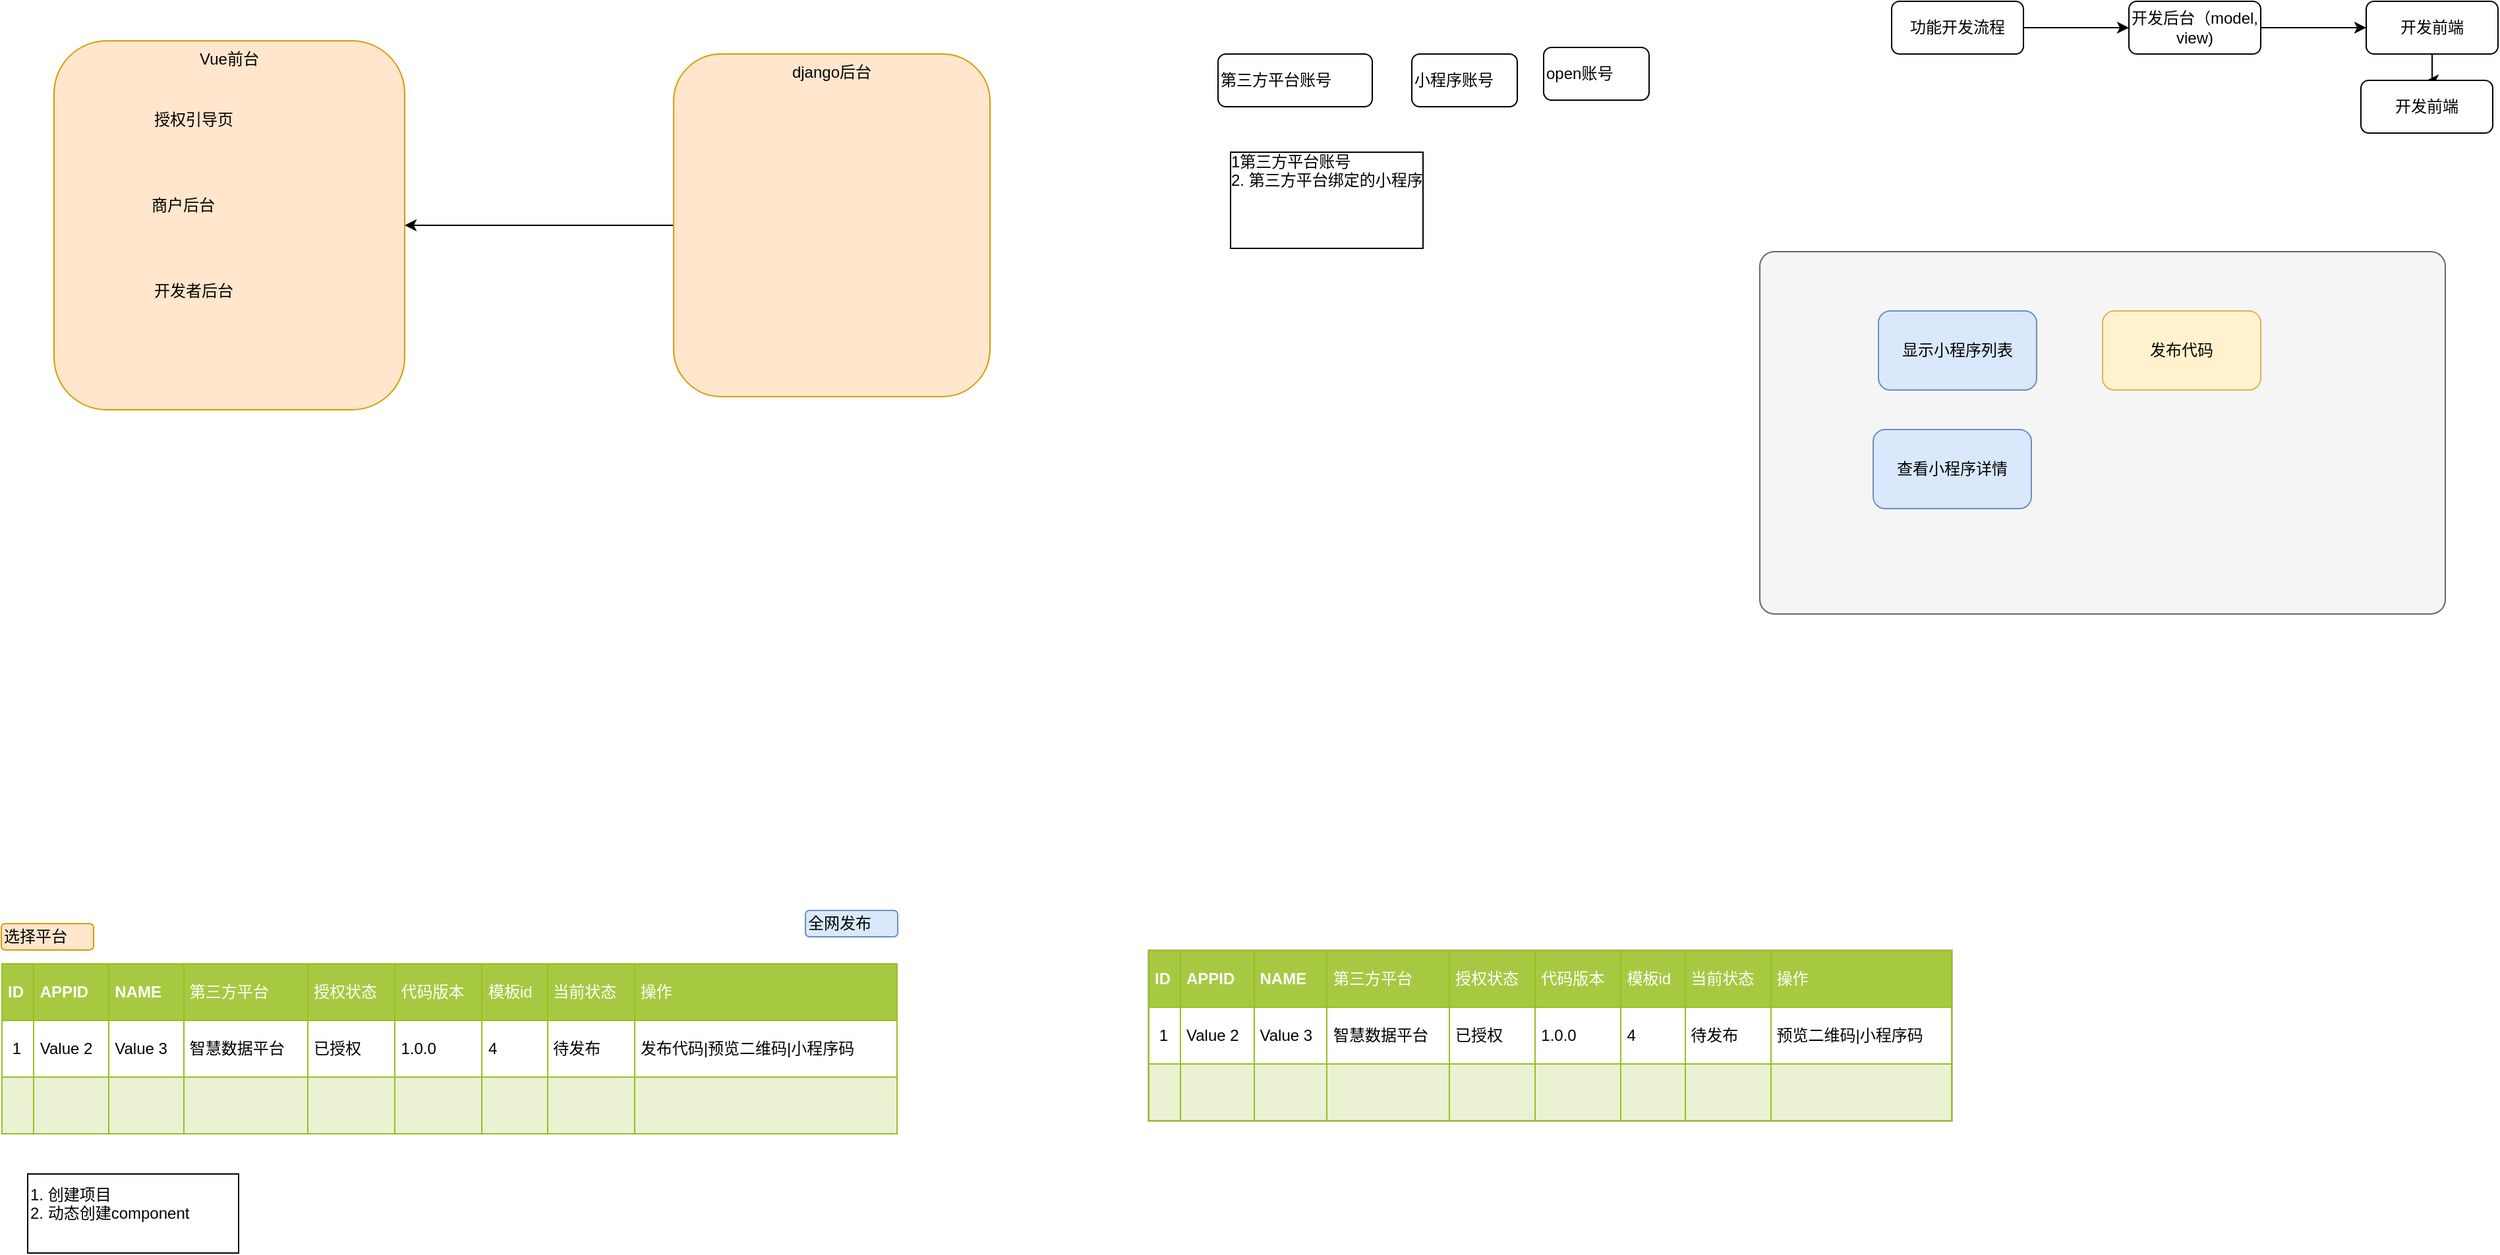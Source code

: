 <mxfile version="10.7.7" type="github"><diagram id="QrjsaLiaiDo-6YvRcmOd" name="wxa_platform"><mxGraphModel dx="2590" dy="1023" grid="1" gridSize="10" guides="1" tooltips="1" connect="1" arrows="1" fold="1" page="1" pageScale="1" pageWidth="827" pageHeight="1169" math="0" shadow="0"><root><mxCell id="0"/><mxCell id="1" parent="0"/><mxCell id="tsmfCIc47L9ZE8X0U9Zi-6" value="" style="rounded=1;whiteSpace=wrap;html=1;arcSize=4;fillColor=#f5f5f5;strokeColor=#666666;fontColor=#333333;" parent="1" vertex="1"><mxGeometry x="784" y="200" width="520" height="275" as="geometry"/></mxCell><mxCell id="f2-HDzG1HeIFyeJp044S-3" value="" style="edgeStyle=orthogonalEdgeStyle;rounded=0;orthogonalLoop=1;jettySize=auto;html=1;" parent="1" source="f2-HDzG1HeIFyeJp044S-1" target="f2-HDzG1HeIFyeJp044S-2" edge="1"><mxGeometry relative="1" as="geometry"/></mxCell><mxCell id="f2-HDzG1HeIFyeJp044S-1" value="django后台" style="rounded=1;whiteSpace=wrap;html=1;fillColor=#ffe6cc;strokeColor=#d79b00;verticalAlign=top;" parent="1" vertex="1"><mxGeometry x="-40" y="50" width="240" height="260" as="geometry"/></mxCell><mxCell id="f2-HDzG1HeIFyeJp044S-2" value="Vue前台" style="rounded=1;whiteSpace=wrap;html=1;fillColor=#ffe6cc;strokeColor=#d79b00;verticalAlign=top;" parent="1" vertex="1"><mxGeometry x="-510" y="40" width="266" height="280" as="geometry"/></mxCell><mxCell id="f2-HDzG1HeIFyeJp044S-9" value="商户后台" style="text;html=1;strokeColor=none;fillColor=none;align=center;verticalAlign=middle;whiteSpace=wrap;rounded=0;" parent="1" vertex="1"><mxGeometry x="-447" y="155" width="70" height="20" as="geometry"/></mxCell><mxCell id="f2-HDzG1HeIFyeJp044S-10" value="开发者后台" style="text;html=1;strokeColor=none;fillColor=none;align=center;verticalAlign=middle;whiteSpace=wrap;rounded=0;" parent="1" vertex="1"><mxGeometry x="-444" y="220" width="80" height="20" as="geometry"/></mxCell><mxCell id="f2-HDzG1HeIFyeJp044S-11" value="授权引导页" style="text;html=1;strokeColor=none;fillColor=none;align=center;verticalAlign=middle;whiteSpace=wrap;rounded=0;" parent="1" vertex="1"><mxGeometry x="-444" y="90" width="80" height="20" as="geometry"/></mxCell><mxCell id="f2-HDzG1HeIFyeJp044S-18" value="1第三方平台账号&#10;2. 第三方平台绑定的小程序&#10;&#10;&#10;" style="text;strokeColor=none;fillColor=none;align=left;verticalAlign=top;whiteSpace=wrap;rounded=0;labelBackgroundColor=#ffffff;labelBorderColor=#000000;spacing=9;" parent="1" vertex="1"><mxGeometry x="373" y="110" width="170" height="90" as="geometry"/></mxCell><mxCell id="f2-HDzG1HeIFyeJp044S-19" value="第三方平台账号" style="rounded=1;whiteSpace=wrap;html=1;align=left;" parent="1" vertex="1"><mxGeometry x="373" y="50" width="117" height="40" as="geometry"/></mxCell><mxCell id="f2-HDzG1HeIFyeJp044S-20" value="小程序账号" style="rounded=1;whiteSpace=wrap;html=1;align=left;" parent="1" vertex="1"><mxGeometry x="520" y="50" width="80" height="40" as="geometry"/></mxCell><mxCell id="tsmfCIc47L9ZE8X0U9Zi-1" value="发布代码" style="rounded=1;whiteSpace=wrap;html=1;fillColor=#fff2cc;strokeColor=#d6b656;" parent="1" vertex="1"><mxGeometry x="1044" y="245" width="120" height="60" as="geometry"/></mxCell><mxCell id="tsmfCIc47L9ZE8X0U9Zi-2" value="显示小程序列表" style="rounded=1;whiteSpace=wrap;html=1;fillColor=#dae8fc;strokeColor=#6c8ebf;" parent="1" vertex="1"><mxGeometry x="874" y="245" width="120" height="60" as="geometry"/></mxCell><mxCell id="tsmfCIc47L9ZE8X0U9Zi-3" value="查看小程序详情" style="rounded=1;whiteSpace=wrap;html=1;fillColor=#dae8fc;strokeColor=#6c8ebf;" parent="1" vertex="1"><mxGeometry x="870" y="335" width="120" height="60" as="geometry"/></mxCell><mxCell id="tsmfCIc47L9ZE8X0U9Zi-4" value="open账号" style="rounded=1;whiteSpace=wrap;html=1;align=left;" parent="1" vertex="1"><mxGeometry x="620" y="45" width="80" height="40" as="geometry"/></mxCell><mxCell id="tsmfCIc47L9ZE8X0U9Zi-8" value="" style="edgeStyle=orthogonalEdgeStyle;rounded=0;orthogonalLoop=1;jettySize=auto;html=1;" parent="1" source="tsmfCIc47L9ZE8X0U9Zi-5" target="tsmfCIc47L9ZE8X0U9Zi-7" edge="1"><mxGeometry relative="1" as="geometry"/></mxCell><mxCell id="tsmfCIc47L9ZE8X0U9Zi-5" value="功能开发流程" style="rounded=1;whiteSpace=wrap;html=1;" parent="1" vertex="1"><mxGeometry x="884" y="10" width="100" height="40" as="geometry"/></mxCell><mxCell id="tsmfCIc47L9ZE8X0U9Zi-10" value="" style="edgeStyle=orthogonalEdgeStyle;rounded=0;orthogonalLoop=1;jettySize=auto;html=1;" parent="1" source="tsmfCIc47L9ZE8X0U9Zi-7" target="tsmfCIc47L9ZE8X0U9Zi-9" edge="1"><mxGeometry relative="1" as="geometry"/></mxCell><mxCell id="tsmfCIc47L9ZE8X0U9Zi-7" value="开发后台（model, view)" style="rounded=1;whiteSpace=wrap;html=1;" parent="1" vertex="1"><mxGeometry x="1064" y="10" width="100" height="40" as="geometry"/></mxCell><mxCell id="tsmfCIc47L9ZE8X0U9Zi-12" value="" style="edgeStyle=orthogonalEdgeStyle;rounded=0;orthogonalLoop=1;jettySize=auto;html=1;" parent="1" source="tsmfCIc47L9ZE8X0U9Zi-9" target="tsmfCIc47L9ZE8X0U9Zi-11" edge="1"><mxGeometry relative="1" as="geometry"/></mxCell><mxCell id="tsmfCIc47L9ZE8X0U9Zi-9" value="开发前端" style="rounded=1;whiteSpace=wrap;html=1;" parent="1" vertex="1"><mxGeometry x="1244" y="10" width="100" height="40" as="geometry"/></mxCell><mxCell id="tsmfCIc47L9ZE8X0U9Zi-11" value="开发前端" style="rounded=1;whiteSpace=wrap;html=1;" parent="1" vertex="1"><mxGeometry x="1240" y="70" width="100" height="40" as="geometry"/></mxCell><mxCell id="AsHf4ZFC8SdY-7u5YuH--5" value="&lt;table border=&quot;1&quot; width=&quot;100%&quot; cellpadding=&quot;4&quot; style=&quot;width: 100% ; height: 100% ; border-collapse: collapse&quot;&gt;&lt;tbody&gt;&lt;tr style=&quot;background-color: #a7c942 ; color: #ffffff ; border: 1px solid #98bf21&quot;&gt;&lt;th align=&quot;left&quot;&gt;ID&lt;/th&gt;&lt;th align=&quot;left&quot;&gt;APPID&lt;/th&gt;&lt;th align=&quot;left&quot;&gt;NAME&lt;/th&gt;&lt;td&gt;第三方平台&lt;/td&gt;&lt;td&gt;授权状态&lt;/td&gt;&lt;td&gt;代码版本&lt;/td&gt;&lt;td&gt;模板id&lt;/td&gt;&lt;td&gt;当前状态&lt;/td&gt;&lt;td&gt;操作&lt;/td&gt;&lt;/tr&gt;&lt;tr style=&quot;border: 1px solid #98bf21&quot;&gt;&lt;td&gt;&amp;nbsp;1&lt;/td&gt;&lt;td&gt;Value 2&lt;/td&gt;&lt;td&gt;Value 3&lt;/td&gt;&lt;td&gt;智慧数据平台&lt;/td&gt;&lt;td&gt;已授权&lt;/td&gt;&lt;td&gt;1.0.0&lt;/td&gt;&lt;td&gt;4&lt;/td&gt;&lt;td&gt;待发布&lt;/td&gt;&lt;td&gt;发布代码|预览二维码|小程序码&lt;/td&gt;&lt;/tr&gt;&lt;tr style=&quot;background-color: #eaf2d3 ; border: 1px solid #98bf21&quot;&gt;&lt;td&gt;&lt;br&gt;&lt;/td&gt;&lt;td&gt;&lt;/td&gt;&lt;td&gt;&lt;/td&gt;&lt;td&gt;&lt;br&gt;&lt;/td&gt;&lt;td&gt;&lt;br&gt;&lt;/td&gt;&lt;td&gt;&lt;br&gt;&lt;/td&gt;&lt;td&gt;&lt;br&gt;&lt;/td&gt;&lt;td&gt;&lt;br&gt;&lt;/td&gt;&lt;td&gt;&lt;br&gt;&lt;/td&gt;&lt;/tr&gt;&lt;/tbody&gt;&lt;/table&gt;" style="text;html=1;overflow=fill;rounded=0;labelBackgroundColor=#ffffff;align=left;" vertex="1" parent="1"><mxGeometry x="-550" y="740" width="680" height="130" as="geometry"/></mxCell><mxCell id="AsHf4ZFC8SdY-7u5YuH--6" value="选择平台" style="rounded=1;whiteSpace=wrap;html=1;labelBackgroundColor=none;align=left;fillColor=#ffe6cc;strokeColor=#d79b00;" vertex="1" parent="1"><mxGeometry x="-550" y="710" width="70" height="20" as="geometry"/></mxCell><mxCell id="AsHf4ZFC8SdY-7u5YuH--7" value="全网发布" style="rounded=1;whiteSpace=wrap;html=1;labelBackgroundColor=none;align=left;fillColor=#dae8fc;strokeColor=#6c8ebf;" vertex="1" parent="1"><mxGeometry x="60" y="700" width="70" height="20" as="geometry"/></mxCell><mxCell id="AsHf4ZFC8SdY-7u5YuH--8" value="1. 创建项目&lt;br&gt;2. 动态创建component&lt;br&gt;&lt;br&gt;" style="rounded=0;whiteSpace=wrap;html=1;labelBackgroundColor=none;align=left;" vertex="1" parent="1"><mxGeometry x="-530" y="900" width="160" height="60" as="geometry"/></mxCell><mxCell id="RuG-ANXecWqgRIBXZGtu-1" value="&lt;table border=&quot;1&quot; width=&quot;100%&quot; cellpadding=&quot;4&quot; style=&quot;width: 100% ; height: 100% ; border-collapse: collapse&quot;&gt;&lt;tbody&gt;&lt;tr style=&quot;background-color: #a7c942 ; color: #ffffff ; border: 1px solid #98bf21&quot;&gt;&lt;th align=&quot;left&quot;&gt;ID&lt;/th&gt;&lt;th align=&quot;left&quot;&gt;APPID&lt;/th&gt;&lt;th align=&quot;left&quot;&gt;NAME&lt;/th&gt;&lt;td&gt;第三方平台&lt;/td&gt;&lt;td&gt;授权状态&lt;/td&gt;&lt;td&gt;代码版本&lt;/td&gt;&lt;td&gt;模板id&lt;/td&gt;&lt;td&gt;当前状态&lt;/td&gt;&lt;td&gt;操作&lt;/td&gt;&lt;/tr&gt;&lt;tr style=&quot;border: 1px solid #98bf21&quot;&gt;&lt;td&gt;&amp;nbsp;1&lt;/td&gt;&lt;td&gt;Value 2&lt;/td&gt;&lt;td&gt;Value 3&lt;/td&gt;&lt;td&gt;智慧数据平台&lt;/td&gt;&lt;td&gt;已授权&lt;/td&gt;&lt;td&gt;1.0.0&lt;/td&gt;&lt;td&gt;4&lt;/td&gt;&lt;td&gt;待发布&lt;/td&gt;&lt;td&gt;预览二维码|小程序码&lt;/td&gt;&lt;/tr&gt;&lt;tr style=&quot;background-color: #eaf2d3 ; border: 1px solid #98bf21&quot;&gt;&lt;td&gt;&lt;br&gt;&lt;/td&gt;&lt;td&gt;&lt;/td&gt;&lt;td&gt;&lt;/td&gt;&lt;td&gt;&lt;br&gt;&lt;/td&gt;&lt;td&gt;&lt;br&gt;&lt;/td&gt;&lt;td&gt;&lt;br&gt;&lt;/td&gt;&lt;td&gt;&lt;br&gt;&lt;/td&gt;&lt;td&gt;&lt;br&gt;&lt;/td&gt;&lt;td&gt;&lt;br&gt;&lt;/td&gt;&lt;/tr&gt;&lt;/tbody&gt;&lt;/table&gt;" style="text;html=1;strokeColor=#c0c0c0;fillColor=#ffffff;overflow=fill;rounded=0;labelBackgroundColor=#ffffff;align=left;" vertex="1" parent="1"><mxGeometry x="320" y="730" width="610" height="130" as="geometry"/></mxCell></root></mxGraphModel></diagram><diagram id="hBWPjkcAx8UGOzSxBccf" name="erp"><mxGraphModel dx="1245" dy="1891" grid="1" gridSize="10" guides="1" tooltips="1" connect="1" arrows="1" fold="1" page="1" pageScale="1" pageWidth="827" pageHeight="1169" math="0" shadow="0"><root><mxCell id="K-irUoeI9dF0ZLltde8H-0"/><mxCell id="K-irUoeI9dF0ZLltde8H-1" parent="K-irUoeI9dF0ZLltde8H-0"/><mxCell id="K-irUoeI9dF0ZLltde8H-2" value="&lt;font style=&quot;font-size: 28px;&quot;&gt;store&lt;/font&gt;" style="rounded=1;whiteSpace=wrap;html=1;fillColor=#ffe6cc;strokeColor=#d79b00;fontSize=28;" vertex="1" parent="K-irUoeI9dF0ZLltde8H-1"><mxGeometry x="150" y="210" width="100" height="50" as="geometry"/></mxCell><mxCell id="K-irUoeI9dF0ZLltde8H-3" style="edgeStyle=orthogonalEdgeStyle;curved=1;rounded=0;orthogonalLoop=1;jettySize=auto;html=1;exitX=1;exitY=0.5;exitDx=0;exitDy=0;entryX=0;entryY=0.5;entryDx=0;entryDy=0;fontSize=28;" edge="1" parent="K-irUoeI9dF0ZLltde8H-1" source="K-irUoeI9dF0ZLltde8H-4" target="K-irUoeI9dF0ZLltde8H-6"><mxGeometry relative="1" as="geometry"/></mxCell><mxCell id="K-irUoeI9dF0ZLltde8H-4" value="&lt;font style=&quot;font-size: 28px&quot;&gt;SKU&lt;/font&gt;" style="rounded=1;whiteSpace=wrap;html=1;fillColor=#ffe6cc;strokeColor=#d79b00;fontSize=28;" vertex="1" parent="K-irUoeI9dF0ZLltde8H-1"><mxGeometry x="520" y="195" width="100" height="50" as="geometry"/></mxCell><mxCell id="K-irUoeI9dF0ZLltde8H-5" style="edgeStyle=orthogonalEdgeStyle;curved=1;rounded=0;orthogonalLoop=1;jettySize=auto;html=1;exitX=1;exitY=0.25;exitDx=0;exitDy=0;entryX=0.007;entryY=0.4;entryDx=0;entryDy=0;entryPerimeter=0;fontSize=28;" edge="1" parent="K-irUoeI9dF0ZLltde8H-1" source="K-irUoeI9dF0ZLltde8H-6" target="K-irUoeI9dF0ZLltde8H-17"><mxGeometry relative="1" as="geometry"/></mxCell><mxCell id="K-irUoeI9dF0ZLltde8H-6" value="product" style="rounded=1;whiteSpace=wrap;html=1;fillColor=#ffe6cc;strokeColor=#d79b00;fontSize=28;" vertex="1" parent="K-irUoeI9dF0ZLltde8H-1"><mxGeometry x="680" y="195" width="100" height="50" as="geometry"/></mxCell><mxCell id="K-irUoeI9dF0ZLltde8H-7" value="&lt;font style=&quot;font-size: 28px&quot;&gt;user&lt;/font&gt;" style="rounded=1;whiteSpace=wrap;html=1;fillColor=#ffe6cc;strokeColor=#d79b00;fontSize=28;" vertex="1" parent="K-irUoeI9dF0ZLltde8H-1"><mxGeometry x="140" y="-60" width="100" height="50" as="geometry"/></mxCell><mxCell id="K-irUoeI9dF0ZLltde8H-8" style="edgeStyle=orthogonalEdgeStyle;curved=1;rounded=0;orthogonalLoop=1;jettySize=auto;html=1;exitX=0;exitY=0.25;exitDx=0;exitDy=0;entryX=1;entryY=0.75;entryDx=0;entryDy=0;fontSize=28;" edge="1" parent="K-irUoeI9dF0ZLltde8H-1" source="K-irUoeI9dF0ZLltde8H-10" target="K-irUoeI9dF0ZLltde8H-2"><mxGeometry relative="1" as="geometry"/></mxCell><mxCell id="K-irUoeI9dF0ZLltde8H-9" style="edgeStyle=orthogonalEdgeStyle;curved=1;rounded=0;orthogonalLoop=1;jettySize=auto;html=1;exitX=1;exitY=0.5;exitDx=0;exitDy=0;entryX=0;entryY=0.75;entryDx=0;entryDy=0;fontSize=28;" edge="1" parent="K-irUoeI9dF0ZLltde8H-1" source="K-irUoeI9dF0ZLltde8H-10" target="K-irUoeI9dF0ZLltde8H-4"><mxGeometry relative="1" as="geometry"/></mxCell><mxCell id="K-irUoeI9dF0ZLltde8H-10" value="&lt;font style=&quot;font-size: 28px&quot;&gt;order&lt;/font&gt;" style="rounded=1;whiteSpace=wrap;html=1;fillColor=#ffe6cc;strokeColor=#d79b00;fontSize=28;" vertex="1" parent="K-irUoeI9dF0ZLltde8H-1"><mxGeometry x="320" y="270" width="100" height="50" as="geometry"/></mxCell><mxCell id="K-irUoeI9dF0ZLltde8H-11" style="edgeStyle=orthogonalEdgeStyle;curved=1;rounded=0;orthogonalLoop=1;jettySize=auto;html=1;exitX=0;exitY=0.25;exitDx=0;exitDy=0;entryX=1;entryY=0.25;entryDx=0;entryDy=0;fontSize=28;" edge="1" parent="K-irUoeI9dF0ZLltde8H-1" source="K-irUoeI9dF0ZLltde8H-13" target="K-irUoeI9dF0ZLltde8H-2"><mxGeometry relative="1" as="geometry"/></mxCell><mxCell id="K-irUoeI9dF0ZLltde8H-12" style="edgeStyle=orthogonalEdgeStyle;curved=1;rounded=0;orthogonalLoop=1;jettySize=auto;html=1;exitX=1;exitY=0.5;exitDx=0;exitDy=0;entryX=0;entryY=0.5;entryDx=0;entryDy=0;fontSize=28;" edge="1" parent="K-irUoeI9dF0ZLltde8H-1" source="K-irUoeI9dF0ZLltde8H-13" target="K-irUoeI9dF0ZLltde8H-4"><mxGeometry relative="1" as="geometry"/></mxCell><mxCell id="K-irUoeI9dF0ZLltde8H-13" value="&lt;font style=&quot;font-size: 28px&quot;&gt;inventory&lt;/font&gt;" style="rounded=1;whiteSpace=wrap;html=1;fillColor=#ffe6cc;strokeColor=#d79b00;fontSize=28;" vertex="1" parent="K-irUoeI9dF0ZLltde8H-1"><mxGeometry x="320" y="170" width="140" height="50" as="geometry"/></mxCell><mxCell id="K-irUoeI9dF0ZLltde8H-14" style="edgeStyle=orthogonalEdgeStyle;curved=1;rounded=0;orthogonalLoop=1;jettySize=auto;html=1;exitX=0;exitY=0.5;exitDx=0;exitDy=0;fontSize=28;entryX=0.8;entryY=0;entryDx=0;entryDy=0;entryPerimeter=0;" edge="1" parent="K-irUoeI9dF0ZLltde8H-1" source="K-irUoeI9dF0ZLltde8H-15" target="K-irUoeI9dF0ZLltde8H-2"><mxGeometry relative="1" as="geometry"><mxPoint x="250" y="210" as="targetPoint"/><Array as="points"><mxPoint x="230" y="105"/></Array></mxGeometry></mxCell><mxCell id="K-irUoeI9dF0ZLltde8H-15" value="&lt;font style=&quot;font-size: 28px&quot;&gt;shipment&lt;/font&gt;" style="rounded=1;whiteSpace=wrap;html=1;fillColor=#ffe6cc;strokeColor=#d79b00;fontSize=28;" vertex="1" parent="K-irUoeI9dF0ZLltde8H-1"><mxGeometry x="320" y="80" width="140" height="50" as="geometry"/></mxCell><mxCell id="K-irUoeI9dF0ZLltde8H-16" style="edgeStyle=orthogonalEdgeStyle;curved=1;rounded=0;orthogonalLoop=1;jettySize=auto;html=1;exitX=0.5;exitY=0;exitDx=0;exitDy=0;entryX=0.63;entryY=0.04;entryDx=0;entryDy=0;entryPerimeter=0;fontSize=28;" edge="1" parent="K-irUoeI9dF0ZLltde8H-1" source="K-irUoeI9dF0ZLltde8H-17" target="K-irUoeI9dF0ZLltde8H-2"><mxGeometry relative="1" as="geometry"><Array as="points"><mxPoint x="910" y="50"/><mxPoint x="213" y="50"/></Array></mxGeometry></mxCell><mxCell id="K-irUoeI9dF0ZLltde8H-17" value="&lt;font style=&quot;font-size: 28px&quot;&gt;purchase&lt;/font&gt;" style="rounded=1;whiteSpace=wrap;html=1;fillColor=#ffe6cc;strokeColor=#d79b00;fontSize=28;" vertex="1" parent="K-irUoeI9dF0ZLltde8H-1"><mxGeometry x="840" y="190" width="140" height="55" as="geometry"/></mxCell><mxCell id="K-irUoeI9dF0ZLltde8H-18" style="edgeStyle=orthogonalEdgeStyle;curved=1;rounded=0;orthogonalLoop=1;jettySize=auto;html=1;exitX=0.5;exitY=0;exitDx=0;exitDy=0;entryX=0.5;entryY=1;entryDx=0;entryDy=0;fontSize=28;" edge="1" parent="K-irUoeI9dF0ZLltde8H-1" source="K-irUoeI9dF0ZLltde8H-19" target="K-irUoeI9dF0ZLltde8H-6"><mxGeometry relative="1" as="geometry"/></mxCell><mxCell id="K-irUoeI9dF0ZLltde8H-19" value="&lt;font style=&quot;font-size: 28px&quot;&gt;box&lt;/font&gt;" style="rounded=1;whiteSpace=wrap;html=1;fillColor=#ffe6cc;strokeColor=#d79b00;fontSize=28;" vertex="1" parent="K-irUoeI9dF0ZLltde8H-1"><mxGeometry x="680" y="330" width="100" height="50" as="geometry"/></mxCell><mxCell id="K-irUoeI9dF0ZLltde8H-20" style="edgeStyle=orthogonalEdgeStyle;curved=1;rounded=0;orthogonalLoop=1;jettySize=auto;html=1;exitX=0;exitY=0.5;exitDx=0;exitDy=0;fontSize=28;" edge="1" parent="K-irUoeI9dF0ZLltde8H-1" source="K-irUoeI9dF0ZLltde8H-22"><mxGeometry relative="1" as="geometry"><mxPoint x="240" y="260" as="targetPoint"/></mxGeometry></mxCell><mxCell id="K-irUoeI9dF0ZLltde8H-21" style="edgeStyle=orthogonalEdgeStyle;curved=1;rounded=0;orthogonalLoop=1;jettySize=auto;html=1;exitX=1;exitY=0.75;exitDx=0;exitDy=0;entryX=0.4;entryY=1;entryDx=0;entryDy=0;entryPerimeter=0;fontSize=28;" edge="1" parent="K-irUoeI9dF0ZLltde8H-1" source="K-irUoeI9dF0ZLltde8H-22" target="K-irUoeI9dF0ZLltde8H-4"><mxGeometry relative="1" as="geometry"/></mxCell><mxCell id="K-irUoeI9dF0ZLltde8H-22" value="&lt;font style=&quot;font-size: 28px&quot;&gt;listing&lt;/font&gt;" style="rounded=1;whiteSpace=wrap;html=1;fillColor=#ffe6cc;strokeColor=#d79b00;fontSize=28;" vertex="1" parent="K-irUoeI9dF0ZLltde8H-1"><mxGeometry x="312.5" y="385" width="100" height="50" as="geometry"/></mxCell><mxCell id="K-irUoeI9dF0ZLltde8H-23" style="edgeStyle=orthogonalEdgeStyle;curved=1;rounded=0;orthogonalLoop=1;jettySize=auto;html=1;exitX=0.25;exitY=0;exitDx=0;exitDy=0;entryX=0.75;entryY=1;entryDx=0;entryDy=0;fontSize=28;" edge="1" parent="K-irUoeI9dF0ZLltde8H-1" source="K-irUoeI9dF0ZLltde8H-25" target="K-irUoeI9dF0ZLltde8H-6"><mxGeometry relative="1" as="geometry"/></mxCell><mxCell id="K-irUoeI9dF0ZLltde8H-24" style="edgeStyle=orthogonalEdgeStyle;curved=1;rounded=0;orthogonalLoop=1;jettySize=auto;html=1;exitX=0.5;exitY=0;exitDx=0;exitDy=0;entryX=0.58;entryY=1.041;entryDx=0;entryDy=0;entryPerimeter=0;fontSize=28;" edge="1" parent="K-irUoeI9dF0ZLltde8H-1" source="K-irUoeI9dF0ZLltde8H-25" target="K-irUoeI9dF0ZLltde8H-17"><mxGeometry relative="1" as="geometry"><Array as="points"><mxPoint x="920" y="250"/><mxPoint x="921" y="250"/></Array></mxGeometry></mxCell><mxCell id="K-irUoeI9dF0ZLltde8H-25" value="&lt;font style=&quot;font-size: 28px&quot;&gt;provider&lt;/font&gt;" style="rounded=1;whiteSpace=wrap;html=1;fillColor=#ffe6cc;strokeColor=#d79b00;fontSize=28;" vertex="1" parent="K-irUoeI9dF0ZLltde8H-1"><mxGeometry x="840" y="365" width="140" height="55" as="geometry"/></mxCell></root></mxGraphModel></diagram></mxfile>